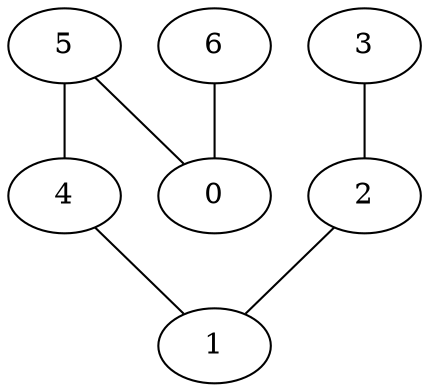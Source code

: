graph {
    0 [ label = "0" ]
    1 [ label = "1" ]
    2 [ label = "2" ]
    3 [ label = "3" ]
    4 [ label = "4" ]
    5 [ label = "5" ]
    6 [ label = "6" ]
    2 -- 1 [ ]
    3 -- 2 [ ]
    6 -- 0 [ ]
    5 -- 4 [ ]
    5 -- 0 [ ]
    4 -- 1 [ ]
}
